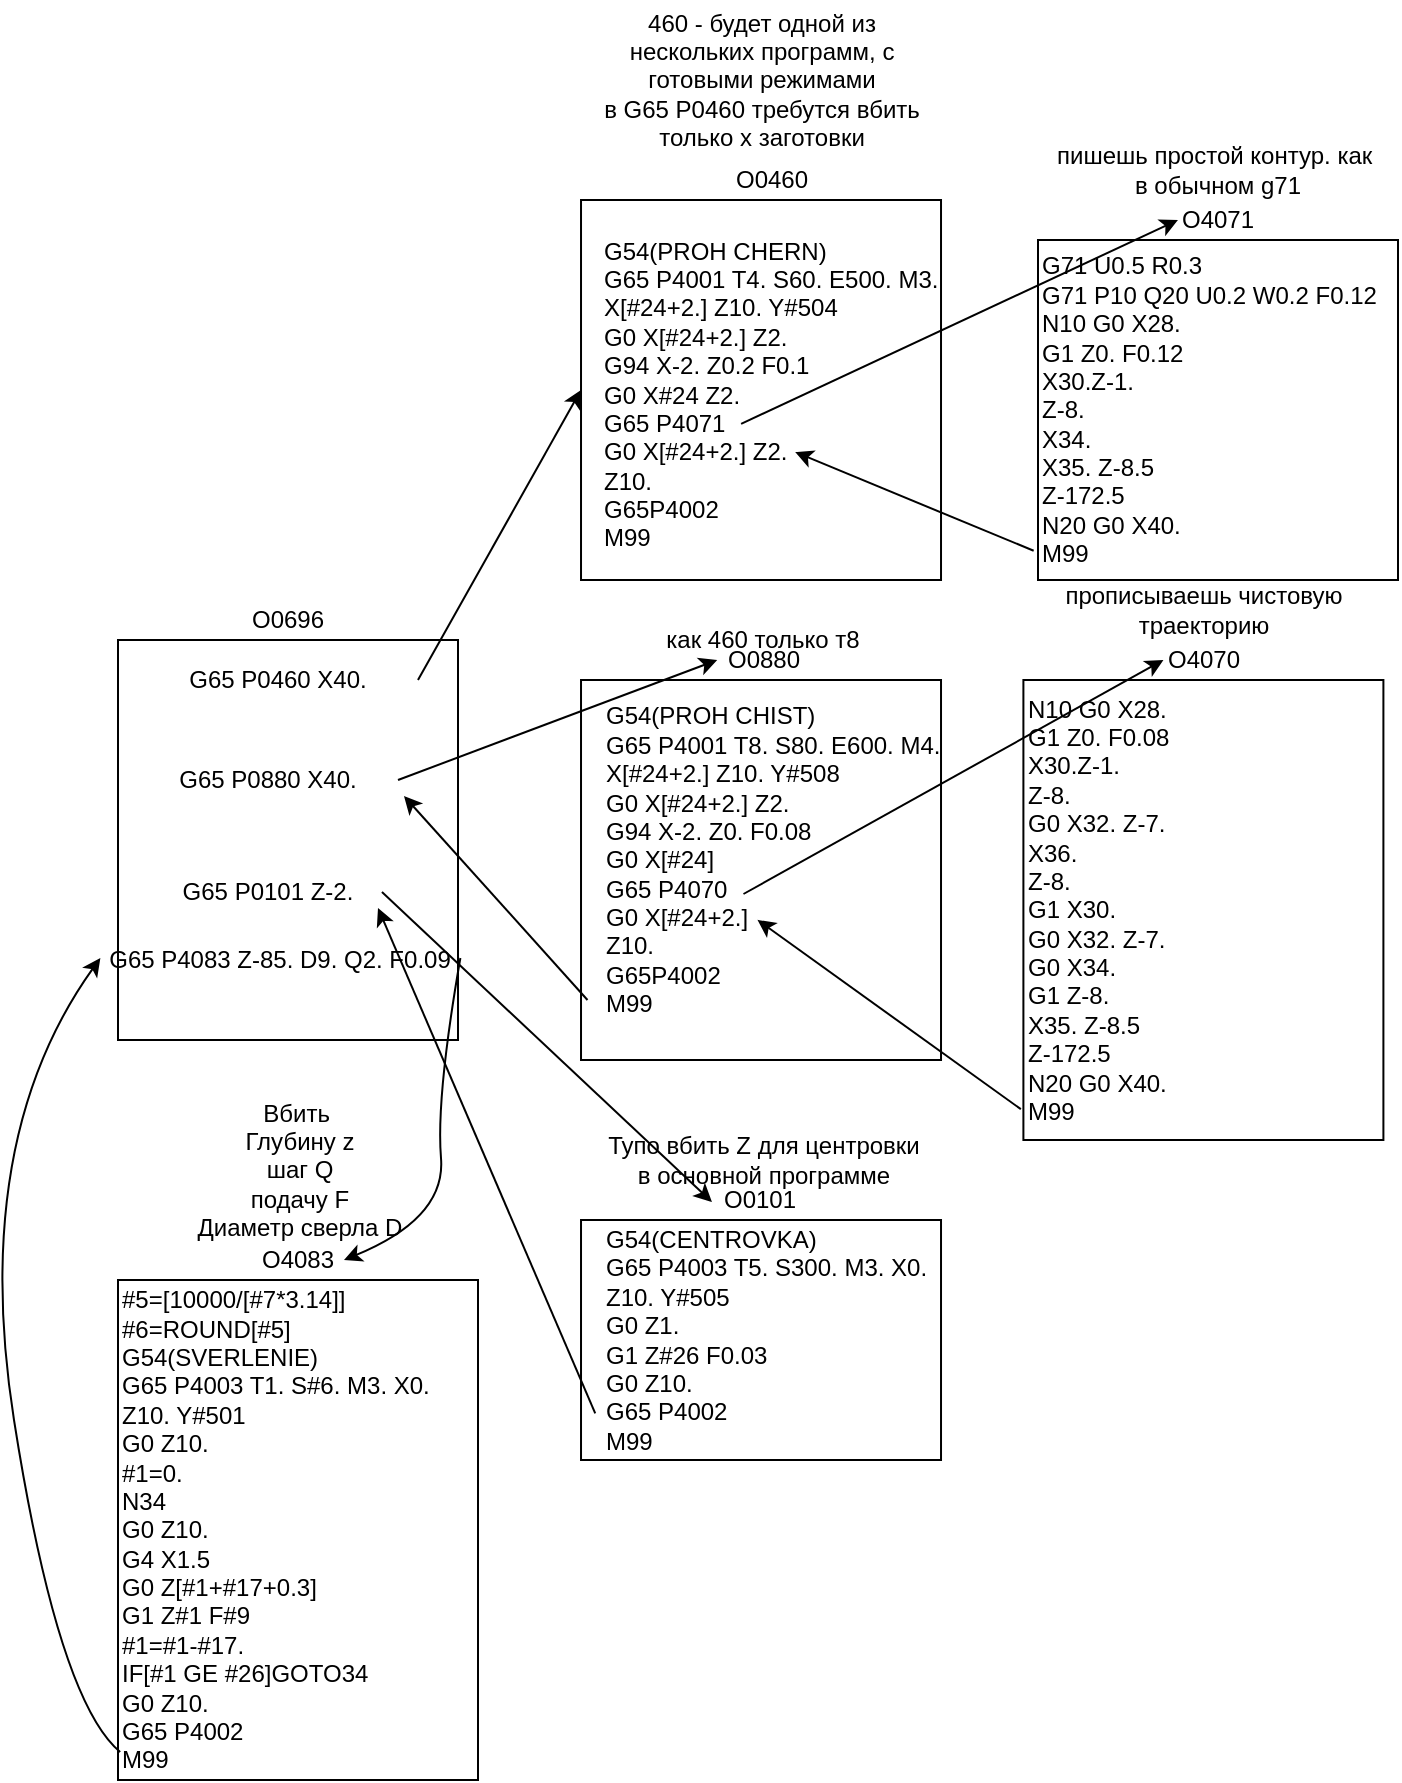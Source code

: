 <mxfile version="14.4.9" type="github">
  <diagram id="VvQWIKFEHVwfheWmOWh5" name="Page-1">
    <mxGraphModel dx="868" dy="1651" grid="1" gridSize="10" guides="1" tooltips="1" connect="1" arrows="1" fold="1" page="1" pageScale="1" pageWidth="827" pageHeight="1169" math="0" shadow="0">
      <root>
        <mxCell id="0" />
        <mxCell id="1" parent="0" />
        <mxCell id="87HWh68r3Pqb_yEFiiky-2" value="" style="rounded=0;whiteSpace=wrap;html=1;" vertex="1" parent="1">
          <mxGeometry x="134" y="-710" width="170" height="200" as="geometry" />
        </mxCell>
        <mxCell id="87HWh68r3Pqb_yEFiiky-3" value="O0696" style="text;html=1;strokeColor=none;fillColor=none;align=center;verticalAlign=middle;whiteSpace=wrap;rounded=0;" vertex="1" parent="1">
          <mxGeometry x="199" y="-730" width="40" height="20" as="geometry" />
        </mxCell>
        <mxCell id="87HWh68r3Pqb_yEFiiky-5" value="G65 P0460 X40." style="text;html=1;strokeColor=none;fillColor=none;align=center;verticalAlign=middle;whiteSpace=wrap;rounded=0;" vertex="1" parent="1">
          <mxGeometry x="144" y="-700" width="140" height="20" as="geometry" />
        </mxCell>
        <mxCell id="87HWh68r3Pqb_yEFiiky-6" value="G65 P0880 X40." style="text;html=1;strokeColor=none;fillColor=none;align=center;verticalAlign=middle;whiteSpace=wrap;rounded=0;" vertex="1" parent="1">
          <mxGeometry x="144" y="-650" width="130" height="20" as="geometry" />
        </mxCell>
        <mxCell id="87HWh68r3Pqb_yEFiiky-7" value="G65 P0101 Z-2." style="text;html=1;strokeColor=none;fillColor=none;align=center;verticalAlign=middle;whiteSpace=wrap;rounded=0;" vertex="1" parent="1">
          <mxGeometry x="154" y="-594" width="110" height="20" as="geometry" />
        </mxCell>
        <mxCell id="87HWh68r3Pqb_yEFiiky-8" value="G65 P4083 Z-85. D9. Q2. F0.09" style="text;html=1;strokeColor=none;fillColor=none;align=center;verticalAlign=middle;whiteSpace=wrap;rounded=0;" vertex="1" parent="1">
          <mxGeometry x="125.19" y="-560" width="180" height="20" as="geometry" />
        </mxCell>
        <mxCell id="87HWh68r3Pqb_yEFiiky-9" value="" style="rounded=0;whiteSpace=wrap;html=1;" vertex="1" parent="1">
          <mxGeometry x="365.51" y="-930" width="180" height="190" as="geometry" />
        </mxCell>
        <mxCell id="87HWh68r3Pqb_yEFiiky-11" value="" style="endArrow=classic;html=1;exitX=1;exitY=0.5;exitDx=0;exitDy=0;entryX=0;entryY=0.5;entryDx=0;entryDy=0;" edge="1" parent="1" source="87HWh68r3Pqb_yEFiiky-5" target="87HWh68r3Pqb_yEFiiky-9">
          <mxGeometry width="50" height="50" relative="1" as="geometry">
            <mxPoint x="434" y="-630" as="sourcePoint" />
            <mxPoint x="484" y="-680" as="targetPoint" />
          </mxGeometry>
        </mxCell>
        <mxCell id="87HWh68r3Pqb_yEFiiky-12" value="O0460" style="text;html=1;strokeColor=none;fillColor=none;align=center;verticalAlign=middle;whiteSpace=wrap;rounded=0;" vertex="1" parent="1">
          <mxGeometry x="420.51" y="-950" width="80" height="20" as="geometry" />
        </mxCell>
        <mxCell id="87HWh68r3Pqb_yEFiiky-13" value="&lt;div&gt;&lt;br&gt;&lt;/div&gt;&lt;div&gt;&lt;br&gt;&lt;/div&gt;&lt;div style=&quot;text-align: left&quot;&gt;G54(PROH CHERN)&lt;/div&gt;&lt;div style=&quot;text-align: left&quot;&gt;G65 P4001 T4. S60. E500. M3. X[#24+2.] Z10. Y#504&lt;/div&gt;&lt;div style=&quot;text-align: left&quot;&gt;G0 X[#24+2.] Z2.&lt;/div&gt;&lt;div style=&quot;text-align: left&quot;&gt;G94 X-2. Z0.2 F0.1&amp;nbsp;&lt;/div&gt;&lt;div style=&quot;text-align: left&quot;&gt;G0 X#24 Z2.&lt;/div&gt;&lt;div style=&quot;text-align: left&quot;&gt;G65 P4071&lt;/div&gt;&lt;div style=&quot;text-align: left&quot;&gt;G0 X[#24+2.] Z2.&lt;/div&gt;&lt;div style=&quot;text-align: left&quot;&gt;Z10.&amp;nbsp;&lt;/div&gt;&lt;div style=&quot;text-align: left&quot;&gt;G65P4002&amp;nbsp;&lt;/div&gt;&lt;div style=&quot;text-align: left&quot;&gt;M99&lt;/div&gt;&lt;div style=&quot;text-align: left&quot;&gt;&lt;br&gt;&lt;/div&gt;" style="text;html=1;strokeColor=none;fillColor=none;align=center;verticalAlign=middle;whiteSpace=wrap;rounded=0;" vertex="1" parent="1">
          <mxGeometry x="375.51" y="-925" width="170" height="170" as="geometry" />
        </mxCell>
        <mxCell id="87HWh68r3Pqb_yEFiiky-15" value="&lt;div&gt;G71 U0.5 R0.3&amp;nbsp;&lt;/div&gt;&lt;div&gt;G71 P10 Q20 U0.2 W0.2 F0.12&amp;nbsp;&lt;/div&gt;&lt;div&gt;N10 G0 X28.&lt;/div&gt;&lt;div&gt;G1 Z0. F0.12&amp;nbsp;&lt;/div&gt;&lt;div&gt;X30.Z-1.&lt;/div&gt;&lt;div&gt;Z-8.&lt;/div&gt;&lt;div&gt;X34.&lt;/div&gt;&lt;div&gt;X35. Z-8.5&lt;/div&gt;&lt;div&gt;Z-172.5&lt;/div&gt;&lt;div&gt;N20 G0 X40.&lt;/div&gt;&lt;div&gt;M99&lt;/div&gt;" style="rounded=0;whiteSpace=wrap;html=1;align=left;" vertex="1" parent="1">
          <mxGeometry x="594" y="-910" width="180" height="170" as="geometry" />
        </mxCell>
        <mxCell id="87HWh68r3Pqb_yEFiiky-16" value="O4071" style="text;html=1;strokeColor=none;fillColor=none;align=center;verticalAlign=middle;whiteSpace=wrap;rounded=0;" vertex="1" parent="1">
          <mxGeometry x="664" y="-930" width="40" height="20" as="geometry" />
        </mxCell>
        <mxCell id="87HWh68r3Pqb_yEFiiky-17" value="" style="endArrow=classic;html=1;entryX=0;entryY=0.5;entryDx=0;entryDy=0;exitX=0.412;exitY=0.629;exitDx=0;exitDy=0;exitPerimeter=0;" edge="1" parent="1" source="87HWh68r3Pqb_yEFiiky-13" target="87HWh68r3Pqb_yEFiiky-16">
          <mxGeometry width="50" height="50" relative="1" as="geometry">
            <mxPoint x="434" y="-580" as="sourcePoint" />
            <mxPoint x="484" y="-630" as="targetPoint" />
          </mxGeometry>
        </mxCell>
        <mxCell id="87HWh68r3Pqb_yEFiiky-20" value="пишешь простой контур. как&amp;nbsp;&lt;br&gt;в обычном g71" style="text;html=1;strokeColor=none;fillColor=none;align=center;verticalAlign=middle;whiteSpace=wrap;rounded=0;" vertex="1" parent="1">
          <mxGeometry x="594" y="-960" width="180" height="30" as="geometry" />
        </mxCell>
        <mxCell id="87HWh68r3Pqb_yEFiiky-21" value="460 - будет одной из нескольких программ, с готовыми режимами&lt;br&gt;в G65 Р0460 требутся вбить&lt;br&gt;только x заготовки" style="text;html=1;strokeColor=none;fillColor=none;align=center;verticalAlign=middle;whiteSpace=wrap;rounded=0;" vertex="1" parent="1">
          <mxGeometry x="365.51" y="-1030" width="180" height="80" as="geometry" />
        </mxCell>
        <mxCell id="87HWh68r3Pqb_yEFiiky-25" value="" style="rounded=0;whiteSpace=wrap;html=1;" vertex="1" parent="1">
          <mxGeometry x="365.51" y="-690" width="180" height="190" as="geometry" />
        </mxCell>
        <mxCell id="87HWh68r3Pqb_yEFiiky-26" value="O0880" style="text;html=1;strokeColor=none;fillColor=none;align=center;verticalAlign=middle;whiteSpace=wrap;rounded=0;" vertex="1" parent="1">
          <mxGeometry x="433.61" y="-710" width="46.19" height="20" as="geometry" />
        </mxCell>
        <mxCell id="87HWh68r3Pqb_yEFiiky-27" value="&lt;div&gt;&lt;div&gt;G54(PROH CHIST)&amp;nbsp;&lt;/div&gt;&lt;div&gt;G65 P4001 T8. S80. E600. M4. X[#24+2.] Z10. Y#508&amp;nbsp;&lt;/div&gt;&lt;div&gt;G0 X[#24+2.] Z2.&lt;/div&gt;&lt;div&gt;G94 X-2. Z0. F0.08&lt;/div&gt;&lt;div&gt;G0 X[#24]&lt;/div&gt;&lt;div&gt;G65 P4070&lt;/div&gt;&lt;div&gt;G0 X[#24+2.]&lt;/div&gt;&lt;div&gt;Z10.&amp;nbsp;&lt;/div&gt;&lt;div&gt;G65P4002&amp;nbsp;&lt;/div&gt;&lt;div&gt;M99&lt;/div&gt;&lt;/div&gt;" style="text;html=1;strokeColor=none;fillColor=none;align=left;verticalAlign=middle;whiteSpace=wrap;rounded=0;" vertex="1" parent="1">
          <mxGeometry x="375.51" y="-685" width="170" height="170" as="geometry" />
        </mxCell>
        <mxCell id="87HWh68r3Pqb_yEFiiky-30" value="&lt;div&gt;N10 G0 X28.&lt;/div&gt;&lt;div&gt;G1 Z0. F0.08&amp;nbsp;&lt;/div&gt;&lt;div&gt;X30.Z-1.&lt;/div&gt;&lt;div&gt;Z-8.&lt;/div&gt;&lt;div&gt;G0 X32. Z-7.&lt;/div&gt;&lt;div&gt;X36.&lt;/div&gt;&lt;div&gt;Z-8.&lt;/div&gt;&lt;div&gt;G1 X30.&lt;/div&gt;&lt;div&gt;G0 X32. Z-7.&lt;/div&gt;&lt;div&gt;G0 X34.&lt;/div&gt;&lt;div&gt;G1 Z-8.&lt;/div&gt;&lt;div&gt;X35. Z-8.5&lt;/div&gt;&lt;div&gt;Z-172.5&lt;/div&gt;&lt;div&gt;N20 G0 X40.&lt;/div&gt;&lt;div&gt;M99&lt;/div&gt;" style="rounded=0;whiteSpace=wrap;html=1;align=left;" vertex="1" parent="1">
          <mxGeometry x="586.7" y="-690" width="180" height="230" as="geometry" />
        </mxCell>
        <mxCell id="87HWh68r3Pqb_yEFiiky-31" value="O4070" style="text;html=1;strokeColor=none;fillColor=none;align=center;verticalAlign=middle;whiteSpace=wrap;rounded=0;" vertex="1" parent="1">
          <mxGeometry x="656.7" y="-710" width="40" height="20" as="geometry" />
        </mxCell>
        <mxCell id="87HWh68r3Pqb_yEFiiky-32" value="прописываешь чистовую траекторию" style="text;html=1;strokeColor=none;fillColor=none;align=center;verticalAlign=middle;whiteSpace=wrap;rounded=0;" vertex="1" parent="1">
          <mxGeometry x="586.7" y="-740" width="180" height="30" as="geometry" />
        </mxCell>
        <mxCell id="87HWh68r3Pqb_yEFiiky-33" value="" style="endArrow=classic;html=1;exitX=1;exitY=0.5;exitDx=0;exitDy=0;entryX=0;entryY=0.5;entryDx=0;entryDy=0;" edge="1" parent="1" source="87HWh68r3Pqb_yEFiiky-6" target="87HWh68r3Pqb_yEFiiky-26">
          <mxGeometry width="50" height="50" relative="1" as="geometry">
            <mxPoint x="434" y="-450" as="sourcePoint" />
            <mxPoint x="438" y="-530" as="targetPoint" />
          </mxGeometry>
        </mxCell>
        <mxCell id="87HWh68r3Pqb_yEFiiky-36" value="" style="endArrow=classic;html=1;exitX=0.419;exitY=0.6;exitDx=0;exitDy=0;exitPerimeter=0;entryX=0;entryY=0.5;entryDx=0;entryDy=0;" edge="1" parent="1" source="87HWh68r3Pqb_yEFiiky-27" target="87HWh68r3Pqb_yEFiiky-31">
          <mxGeometry width="50" height="50" relative="1" as="geometry">
            <mxPoint x="406.7" y="-480" as="sourcePoint" />
            <mxPoint x="566.7" y="-720" as="targetPoint" />
          </mxGeometry>
        </mxCell>
        <mxCell id="87HWh68r3Pqb_yEFiiky-39" value="" style="endArrow=classic;html=1;exitX=-0.007;exitY=0.933;exitDx=0;exitDy=0;exitPerimeter=0;entryX=0.46;entryY=0.676;entryDx=0;entryDy=0;entryPerimeter=0;" edge="1" parent="1" source="87HWh68r3Pqb_yEFiiky-30" target="87HWh68r3Pqb_yEFiiky-27">
          <mxGeometry width="50" height="50" relative="1" as="geometry">
            <mxPoint x="416.7" y="-630" as="sourcePoint" />
            <mxPoint x="466.7" y="-680" as="targetPoint" />
          </mxGeometry>
        </mxCell>
        <mxCell id="87HWh68r3Pqb_yEFiiky-40" value="" style="endArrow=classic;html=1;entryX=1.023;entryY=0.9;entryDx=0;entryDy=0;entryPerimeter=0;exitX=0.018;exitY=0.842;exitDx=0;exitDy=0;exitPerimeter=0;" edge="1" parent="1" source="87HWh68r3Pqb_yEFiiky-25" target="87HWh68r3Pqb_yEFiiky-6">
          <mxGeometry width="50" height="50" relative="1" as="geometry">
            <mxPoint x="434" y="-460" as="sourcePoint" />
            <mxPoint x="484" y="-510" as="targetPoint" />
          </mxGeometry>
        </mxCell>
        <mxCell id="87HWh68r3Pqb_yEFiiky-41" value="" style="endArrow=classic;html=1;entryX=0.571;entryY=0.712;entryDx=0;entryDy=0;entryPerimeter=0;exitX=-0.012;exitY=0.914;exitDx=0;exitDy=0;exitPerimeter=0;" edge="1" parent="1" source="87HWh68r3Pqb_yEFiiky-15" target="87HWh68r3Pqb_yEFiiky-13">
          <mxGeometry width="50" height="50" relative="1" as="geometry">
            <mxPoint x="434" y="-540" as="sourcePoint" />
            <mxPoint x="484" y="-590" as="targetPoint" />
          </mxGeometry>
        </mxCell>
        <mxCell id="87HWh68r3Pqb_yEFiiky-42" value="как 460 только т8" style="text;html=1;strokeColor=none;fillColor=none;align=center;verticalAlign=middle;whiteSpace=wrap;rounded=0;" vertex="1" parent="1">
          <mxGeometry x="385.21" y="-720" width="143" height="20" as="geometry" />
        </mxCell>
        <mxCell id="87HWh68r3Pqb_yEFiiky-43" value="" style="rounded=0;whiteSpace=wrap;html=1;" vertex="1" parent="1">
          <mxGeometry x="365.51" y="-420" width="180" height="120" as="geometry" />
        </mxCell>
        <mxCell id="87HWh68r3Pqb_yEFiiky-44" value="O0101" style="text;html=1;strokeColor=none;fillColor=none;align=center;verticalAlign=middle;whiteSpace=wrap;rounded=0;" vertex="1" parent="1">
          <mxGeometry x="432.41" y="-440" width="46.19" height="20" as="geometry" />
        </mxCell>
        <mxCell id="87HWh68r3Pqb_yEFiiky-45" value="&lt;div&gt;G54(CENTROVKA)&amp;nbsp;&lt;/div&gt;&lt;div&gt;G65 P4003 T5. S300. M3. X0. Z10. Y#505&lt;/div&gt;&lt;div&gt;G0 Z1.&lt;/div&gt;&lt;div&gt;G1 Z#26 F0.03&lt;/div&gt;&lt;div&gt;G0 Z10.&amp;nbsp;&lt;/div&gt;&lt;div&gt;G65 P4002&amp;nbsp;&lt;/div&gt;&lt;div&gt;M99&lt;/div&gt;" style="text;html=1;strokeColor=none;fillColor=none;align=left;verticalAlign=middle;whiteSpace=wrap;rounded=0;" vertex="1" parent="1">
          <mxGeometry x="375.51" y="-420" width="170" height="120" as="geometry" />
        </mxCell>
        <mxCell id="87HWh68r3Pqb_yEFiiky-46" value="Тупо вбить Z для центровки&lt;br&gt;в основной программе" style="text;html=1;strokeColor=none;fillColor=none;align=center;verticalAlign=middle;whiteSpace=wrap;rounded=0;" vertex="1" parent="1">
          <mxGeometry x="376.71" y="-460" width="159.99" height="20" as="geometry" />
        </mxCell>
        <mxCell id="87HWh68r3Pqb_yEFiiky-49" value="" style="endArrow=classic;html=1;exitX=1.018;exitY=0.5;exitDx=0;exitDy=0;exitPerimeter=0;entryX=-0.031;entryY=0.55;entryDx=0;entryDy=0;entryPerimeter=0;" edge="1" parent="1" source="87HWh68r3Pqb_yEFiiky-7" target="87HWh68r3Pqb_yEFiiky-44">
          <mxGeometry width="50" height="50" relative="1" as="geometry">
            <mxPoint x="434" y="-470" as="sourcePoint" />
            <mxPoint x="484" y="-520" as="targetPoint" />
          </mxGeometry>
        </mxCell>
        <mxCell id="87HWh68r3Pqb_yEFiiky-50" value="" style="endArrow=classic;html=1;exitX=-0.017;exitY=0.806;exitDx=0;exitDy=0;exitPerimeter=0;entryX=1;entryY=0.9;entryDx=0;entryDy=0;entryPerimeter=0;" edge="1" parent="1" source="87HWh68r3Pqb_yEFiiky-45" target="87HWh68r3Pqb_yEFiiky-7">
          <mxGeometry width="50" height="50" relative="1" as="geometry">
            <mxPoint x="434" y="-470" as="sourcePoint" />
            <mxPoint x="484" y="-520" as="targetPoint" />
          </mxGeometry>
        </mxCell>
        <mxCell id="87HWh68r3Pqb_yEFiiky-51" value="&lt;div&gt;#5=[10000/[#7*3.14]]&lt;/div&gt;&lt;div&gt;#6=ROUND[#5]&lt;/div&gt;&lt;div&gt;G54(SVERLENIE)&lt;/div&gt;&lt;div&gt;G65 P4003 T1. S#6. M3. X0. Z10. Y#501&lt;/div&gt;&lt;div&gt;G0 Z10.&amp;nbsp;&lt;/div&gt;&lt;div&gt;#1=0.&lt;/div&gt;&lt;div&gt;N34&lt;/div&gt;&lt;div&gt;G0 Z10.&amp;nbsp;&lt;/div&gt;&lt;div&gt;G4 X1.5&amp;nbsp;&lt;/div&gt;&lt;div&gt;G0 Z[#1+#17+0.3]&lt;/div&gt;&lt;div&gt;G1 Z#1 F#9&amp;nbsp;&lt;/div&gt;&lt;div&gt;#1=#1-#17.&amp;nbsp;&lt;/div&gt;&lt;div&gt;IF[#1 GE #26]GOTO34&amp;nbsp;&lt;/div&gt;&lt;div&gt;G0 Z10.&amp;nbsp;&lt;/div&gt;&lt;div&gt;G65 P4002&amp;nbsp;&lt;/div&gt;&lt;div&gt;M99&lt;/div&gt;" style="rounded=0;whiteSpace=wrap;html=1;align=left;" vertex="1" parent="1">
          <mxGeometry x="134" y="-390" width="180" height="250" as="geometry" />
        </mxCell>
        <mxCell id="87HWh68r3Pqb_yEFiiky-52" value="O4083" style="text;html=1;strokeColor=none;fillColor=none;align=center;verticalAlign=middle;whiteSpace=wrap;rounded=0;" vertex="1" parent="1">
          <mxGeometry x="200.9" y="-410" width="46.19" height="20" as="geometry" />
        </mxCell>
        <mxCell id="87HWh68r3Pqb_yEFiiky-53" value="&lt;div&gt;&lt;span&gt;Вбить&amp;nbsp;&lt;/span&gt;&lt;/div&gt;&lt;div&gt;&lt;span&gt;Глубину z&lt;/span&gt;&lt;/div&gt;&lt;div&gt;&lt;span&gt;шаг Q&lt;/span&gt;&lt;/div&gt;&lt;div&gt;&lt;span&gt;подачу F&lt;/span&gt;&lt;/div&gt;&lt;div&gt;Диаметр сверла D&lt;/div&gt;" style="text;html=1;strokeColor=none;fillColor=none;align=center;verticalAlign=middle;whiteSpace=wrap;rounded=0;" vertex="1" parent="1">
          <mxGeometry x="145.2" y="-480" width="159.99" height="70" as="geometry" />
        </mxCell>
        <mxCell id="87HWh68r3Pqb_yEFiiky-54" value="" style="curved=1;endArrow=classic;html=1;exitX=1;exitY=0.45;exitDx=0;exitDy=0;exitPerimeter=0;entryX=0.998;entryY=0.5;entryDx=0;entryDy=0;entryPerimeter=0;" edge="1" parent="1" source="87HWh68r3Pqb_yEFiiky-8" target="87HWh68r3Pqb_yEFiiky-52">
          <mxGeometry width="50" height="50" relative="1" as="geometry">
            <mxPoint x="434" y="-350" as="sourcePoint" />
            <mxPoint x="484" y="-400" as="targetPoint" />
            <Array as="points">
              <mxPoint x="293" y="-481" />
              <mxPoint x="298" y="-421" />
            </Array>
          </mxGeometry>
        </mxCell>
        <mxCell id="87HWh68r3Pqb_yEFiiky-55" value="" style="curved=1;endArrow=classic;html=1;exitX=0.006;exitY=0.944;exitDx=0;exitDy=0;exitPerimeter=0;entryX=0;entryY=0.45;entryDx=0;entryDy=0;entryPerimeter=0;" edge="1" parent="1" source="87HWh68r3Pqb_yEFiiky-51" target="87HWh68r3Pqb_yEFiiky-8">
          <mxGeometry width="50" height="50" relative="1" as="geometry">
            <mxPoint x="54" y="-180" as="sourcePoint" />
            <mxPoint x="104" y="-230" as="targetPoint" />
            <Array as="points">
              <mxPoint x="104" y="-180" />
              <mxPoint x="60" y="-460" />
            </Array>
          </mxGeometry>
        </mxCell>
      </root>
    </mxGraphModel>
  </diagram>
</mxfile>
